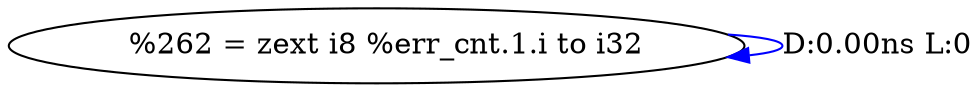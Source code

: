 digraph {
Node0x34366f0[label="  %262 = zext i8 %err_cnt.1.i to i32"];
Node0x34366f0 -> Node0x34366f0[label="D:0.00ns L:0",color=blue];
}
